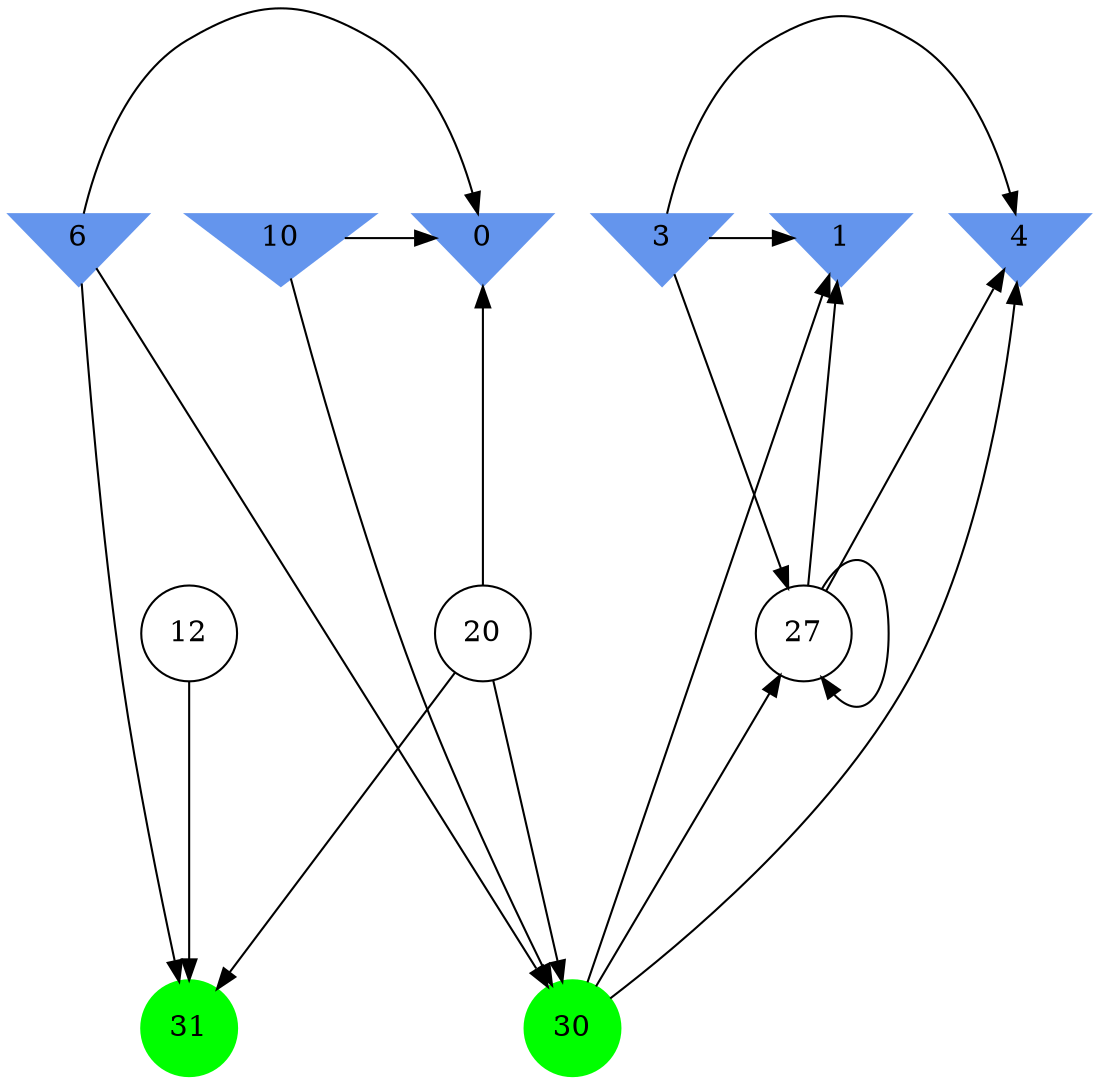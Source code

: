 digraph brain {
	ranksep=2.0;
	0 [shape=invtriangle,style=filled,color=cornflowerblue];
	1 [shape=invtriangle,style=filled,color=cornflowerblue];
	3 [shape=invtriangle,style=filled,color=cornflowerblue];
	4 [shape=invtriangle,style=filled,color=cornflowerblue];
	6 [shape=invtriangle,style=filled,color=cornflowerblue];
	10 [shape=invtriangle,style=filled,color=cornflowerblue];
	12 [shape=circle,color=black];
	20 [shape=circle,color=black];
	27 [shape=circle,color=black];
	30 [shape=circle,style=filled,color=green];
	31 [shape=circle,style=filled,color=green];
	12	->	31;
	6	->	31;
	20	->	31;
	20	->	30;
	20	->	0;
	10	->	30;
	10	->	0;
	6	->	30;
	6	->	0;
	27	->	27;
	27	->	1;
	27	->	4;
	30	->	27;
	30	->	1;
	30	->	4;
	3	->	27;
	3	->	1;
	3	->	4;
	{ rank=same; 0; 1; 3; 4; 6; 10; }
	{ rank=same; 12; 20; 27; }
	{ rank=same; 30; 31; }
}
